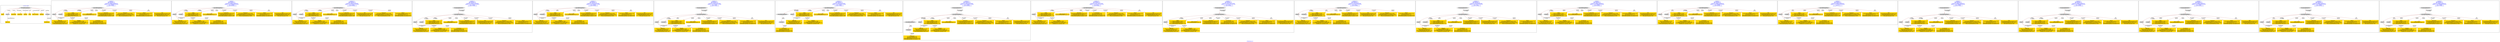 digraph n0 {
fontcolor="blue"
remincross="true"
label="s29-gilcrease.csv"
subgraph cluster_0 {
label="1-correct model"
n2[style="filled",color="white",fillcolor="lightgray",label="CulturalHeritageObject1"];
n3[shape="plaintext",style="filled",fillcolor="gold",label="Dated"];
n4[style="filled",color="white",fillcolor="lightgray",label="Person1"];
n5[shape="plaintext",style="filled",fillcolor="gold",label="Description"];
n6[shape="plaintext",style="filled",fillcolor="gold",label="Dimensions"];
n7[shape="plaintext",style="filled",fillcolor="gold",label="Medium"];
n8[shape="plaintext",style="filled",fillcolor="gold",label="Title"];
n9[shape="plaintext",style="filled",fillcolor="gold",label="Object Number"];
n10[shape="plaintext",style="filled",fillcolor="gold",label="ObjectID"];
n11[style="filled",color="white",fillcolor="lightgray",label="Concept1"];
n12[shape="plaintext",style="filled",fillcolor="gold",label="Alpha Sort"];
n13[shape="plaintext",style="filled",fillcolor="gold",label="Classification"];
}
subgraph cluster_1 {
label="candidate 0\nlink coherence:1.0\nnode coherence:1.0\nconfidence:0.46648271865364155\nmapping score:0.5999386839956583\ncost:10.99992\n-precision:0.73-recall:0.73"
n15[style="filled",color="white",fillcolor="lightgray",label="CulturalHeritageObject1"];
n16[style="filled",color="white",fillcolor="lightgray",label="Person1"];
n17[style="filled",color="white",fillcolor="lightgray",label="Concept1"];
n18[shape="plaintext",style="filled",fillcolor="gold",label="Alpha Sort\n[Person,nameOfThePerson,0.501]\n[Document,classLink,0.231]\n[CulturalHeritageObject,description,0.15]\n[CulturalHeritageObject,title,0.118]"];
n19[shape="plaintext",style="filled",fillcolor="gold",label="Dated\n[Person,dateOfBirth,0.344]\n[CulturalHeritageObject,created,0.312]\n[Person,dateOfDeath,0.24]\n[CulturalHeritageObject,description,0.104]"];
n20[shape="plaintext",style="filled",fillcolor="gold",label="Object Number\n[CulturalHeritageObject,extent,1.0]"];
n21[shape="plaintext",style="filled",fillcolor="gold",label="Classification\n[Concept,prefLabel,0.395]\n[Document,classLink,0.24]\n[CulturalHeritageObject,provenance,0.187]\n[CulturalHeritageObject,description,0.178]"];
n22[shape="plaintext",style="filled",fillcolor="gold",label="Description\n[CulturalHeritageObject,description,0.507]\n[CulturalHeritageObject,title,0.17]\n[CulturalHeritageObject,provenance,0.169]\n[CulturalHeritageObject,medium,0.154]"];
n23[shape="plaintext",style="filled",fillcolor="gold",label="ObjectID\n[Person,dateOfDeath,0.396]\n[CulturalHeritageObject,created,0.29]\n[CulturalHeritageObject,accessionNumber,0.175]\n[WebResource,classLink,0.139]"];
n24[shape="plaintext",style="filled",fillcolor="gold",label="Dimensions\n[CulturalHeritageObject,extent,0.829]\n[CulturalHeritageObject,provenance,0.101]\n[CulturalHeritageObject,accessionNumber,0.037]\n[Person,nameOfThePerson,0.034]"];
n25[shape="plaintext",style="filled",fillcolor="gold",label="Medium\n[CulturalHeritageObject,medium,0.755]\n[Concept,prefLabel,0.117]\n[CulturalHeritageObject,provenance,0.071]\n[CulturalHeritageObject,description,0.057]"];
n26[shape="plaintext",style="filled",fillcolor="gold",label="Title\n[CulturalHeritageObject,description,0.456]\n[CulturalHeritageObject,title,0.232]\n[CulturalHeritageObject,provenance,0.178]\n[Document,classLink,0.134]"];
}
subgraph cluster_2 {
label="candidate 1\nlink coherence:1.0\nnode coherence:1.0\nconfidence:0.46648271865364155\nmapping score:0.5999386839956583\ncost:10.99993\n-precision:0.64-recall:0.64"
n28[style="filled",color="white",fillcolor="lightgray",label="CulturalHeritageObject1"];
n29[style="filled",color="white",fillcolor="lightgray",label="Person1"];
n30[style="filled",color="white",fillcolor="lightgray",label="Concept1"];
n31[shape="plaintext",style="filled",fillcolor="gold",label="Alpha Sort\n[Person,nameOfThePerson,0.501]\n[Document,classLink,0.231]\n[CulturalHeritageObject,description,0.15]\n[CulturalHeritageObject,title,0.118]"];
n32[shape="plaintext",style="filled",fillcolor="gold",label="Dated\n[Person,dateOfBirth,0.344]\n[CulturalHeritageObject,created,0.312]\n[Person,dateOfDeath,0.24]\n[CulturalHeritageObject,description,0.104]"];
n33[shape="plaintext",style="filled",fillcolor="gold",label="Object Number\n[CulturalHeritageObject,extent,1.0]"];
n34[shape="plaintext",style="filled",fillcolor="gold",label="Classification\n[Concept,prefLabel,0.395]\n[Document,classLink,0.24]\n[CulturalHeritageObject,provenance,0.187]\n[CulturalHeritageObject,description,0.178]"];
n35[shape="plaintext",style="filled",fillcolor="gold",label="Description\n[CulturalHeritageObject,description,0.507]\n[CulturalHeritageObject,title,0.17]\n[CulturalHeritageObject,provenance,0.169]\n[CulturalHeritageObject,medium,0.154]"];
n36[shape="plaintext",style="filled",fillcolor="gold",label="ObjectID\n[Person,dateOfDeath,0.396]\n[CulturalHeritageObject,created,0.29]\n[CulturalHeritageObject,accessionNumber,0.175]\n[WebResource,classLink,0.139]"];
n37[shape="plaintext",style="filled",fillcolor="gold",label="Dimensions\n[CulturalHeritageObject,extent,0.829]\n[CulturalHeritageObject,provenance,0.101]\n[CulturalHeritageObject,accessionNumber,0.037]\n[Person,nameOfThePerson,0.034]"];
n38[shape="plaintext",style="filled",fillcolor="gold",label="Medium\n[CulturalHeritageObject,medium,0.755]\n[Concept,prefLabel,0.117]\n[CulturalHeritageObject,provenance,0.071]\n[CulturalHeritageObject,description,0.057]"];
n39[shape="plaintext",style="filled",fillcolor="gold",label="Title\n[CulturalHeritageObject,description,0.456]\n[CulturalHeritageObject,title,0.232]\n[CulturalHeritageObject,provenance,0.178]\n[Document,classLink,0.134]"];
}
subgraph cluster_3 {
label="candidate 10\nlink coherence:1.0\nnode coherence:1.0\nconfidence:0.4604422528456409\nmapping score:0.5979251953929914\ncost:10.99993\n-precision:0.55-recall:0.55"
n41[style="filled",color="white",fillcolor="lightgray",label="CulturalHeritageObject1"];
n42[style="filled",color="white",fillcolor="lightgray",label="Person1"];
n43[style="filled",color="white",fillcolor="lightgray",label="Concept1"];
n44[shape="plaintext",style="filled",fillcolor="gold",label="Alpha Sort\n[Person,nameOfThePerson,0.501]\n[Document,classLink,0.231]\n[CulturalHeritageObject,description,0.15]\n[CulturalHeritageObject,title,0.118]"];
n45[shape="plaintext",style="filled",fillcolor="gold",label="Dated\n[Person,dateOfBirth,0.344]\n[CulturalHeritageObject,created,0.312]\n[Person,dateOfDeath,0.24]\n[CulturalHeritageObject,description,0.104]"];
n46[shape="plaintext",style="filled",fillcolor="gold",label="Object Number\n[CulturalHeritageObject,extent,1.0]"];
n47[shape="plaintext",style="filled",fillcolor="gold",label="Classification\n[Concept,prefLabel,0.395]\n[Document,classLink,0.24]\n[CulturalHeritageObject,provenance,0.187]\n[CulturalHeritageObject,description,0.178]"];
n48[shape="plaintext",style="filled",fillcolor="gold",label="Description\n[CulturalHeritageObject,description,0.507]\n[CulturalHeritageObject,title,0.17]\n[CulturalHeritageObject,provenance,0.169]\n[CulturalHeritageObject,medium,0.154]"];
n49[shape="plaintext",style="filled",fillcolor="gold",label="ObjectID\n[Person,dateOfDeath,0.396]\n[CulturalHeritageObject,created,0.29]\n[CulturalHeritageObject,accessionNumber,0.175]\n[WebResource,classLink,0.139]"];
n50[shape="plaintext",style="filled",fillcolor="gold",label="Title\n[CulturalHeritageObject,description,0.456]\n[CulturalHeritageObject,title,0.232]\n[CulturalHeritageObject,provenance,0.178]\n[Document,classLink,0.134]"];
n51[shape="plaintext",style="filled",fillcolor="gold",label="Dimensions\n[CulturalHeritageObject,extent,0.829]\n[CulturalHeritageObject,provenance,0.101]\n[CulturalHeritageObject,accessionNumber,0.037]\n[Person,nameOfThePerson,0.034]"];
n52[shape="plaintext",style="filled",fillcolor="gold",label="Medium\n[CulturalHeritageObject,medium,0.755]\n[Concept,prefLabel,0.117]\n[CulturalHeritageObject,provenance,0.071]\n[CulturalHeritageObject,description,0.057]"];
}
subgraph cluster_4 {
label="candidate 11\nlink coherence:1.0\nnode coherence:1.0\nconfidence:0.4604422528456409\nmapping score:0.5979251953929914\ncost:11.99989\n-precision:0.5-recall:0.55"
n54[style="filled",color="white",fillcolor="lightgray",label="CulturalHeritageObject1"];
n55[style="filled",color="white",fillcolor="lightgray",label="Person1"];
n56[style="filled",color="white",fillcolor="lightgray",label="Concept1"];
n57[style="filled",color="white",fillcolor="lightgray",label="EuropeanaAggregation1"];
n58[shape="plaintext",style="filled",fillcolor="gold",label="Alpha Sort\n[Person,nameOfThePerson,0.501]\n[Document,classLink,0.231]\n[CulturalHeritageObject,description,0.15]\n[CulturalHeritageObject,title,0.118]"];
n59[shape="plaintext",style="filled",fillcolor="gold",label="Dated\n[Person,dateOfBirth,0.344]\n[CulturalHeritageObject,created,0.312]\n[Person,dateOfDeath,0.24]\n[CulturalHeritageObject,description,0.104]"];
n60[shape="plaintext",style="filled",fillcolor="gold",label="Object Number\n[CulturalHeritageObject,extent,1.0]"];
n61[shape="plaintext",style="filled",fillcolor="gold",label="Classification\n[Concept,prefLabel,0.395]\n[Document,classLink,0.24]\n[CulturalHeritageObject,provenance,0.187]\n[CulturalHeritageObject,description,0.178]"];
n62[shape="plaintext",style="filled",fillcolor="gold",label="Description\n[CulturalHeritageObject,description,0.507]\n[CulturalHeritageObject,title,0.17]\n[CulturalHeritageObject,provenance,0.169]\n[CulturalHeritageObject,medium,0.154]"];
n63[shape="plaintext",style="filled",fillcolor="gold",label="ObjectID\n[Person,dateOfDeath,0.396]\n[CulturalHeritageObject,created,0.29]\n[CulturalHeritageObject,accessionNumber,0.175]\n[WebResource,classLink,0.139]"];
n64[shape="plaintext",style="filled",fillcolor="gold",label="Title\n[CulturalHeritageObject,description,0.456]\n[CulturalHeritageObject,title,0.232]\n[CulturalHeritageObject,provenance,0.178]\n[Document,classLink,0.134]"];
n65[shape="plaintext",style="filled",fillcolor="gold",label="Dimensions\n[CulturalHeritageObject,extent,0.829]\n[CulturalHeritageObject,provenance,0.101]\n[CulturalHeritageObject,accessionNumber,0.037]\n[Person,nameOfThePerson,0.034]"];
n66[shape="plaintext",style="filled",fillcolor="gold",label="Medium\n[CulturalHeritageObject,medium,0.755]\n[Concept,prefLabel,0.117]\n[CulturalHeritageObject,provenance,0.071]\n[CulturalHeritageObject,description,0.057]"];
}
subgraph cluster_5 {
label="candidate 12\nlink coherence:1.0\nnode coherence:1.0\nconfidence:0.4492344238750905\nmapping score:0.594189252402808\ncost:10.99994\n-precision:0.55-recall:0.55"
n68[style="filled",color="white",fillcolor="lightgray",label="CulturalHeritageObject1"];
n69[style="filled",color="white",fillcolor="lightgray",label="Person1"];
n70[style="filled",color="white",fillcolor="lightgray",label="Document1"];
n71[shape="plaintext",style="filled",fillcolor="gold",label="Alpha Sort\n[Person,nameOfThePerson,0.501]\n[Document,classLink,0.231]\n[CulturalHeritageObject,description,0.15]\n[CulturalHeritageObject,title,0.118]"];
n72[shape="plaintext",style="filled",fillcolor="gold",label="Dated\n[Person,dateOfBirth,0.344]\n[CulturalHeritageObject,created,0.312]\n[Person,dateOfDeath,0.24]\n[CulturalHeritageObject,description,0.104]"];
n73[shape="plaintext",style="filled",fillcolor="gold",label="Object Number\n[CulturalHeritageObject,extent,1.0]"];
n74[shape="plaintext",style="filled",fillcolor="gold",label="Classification\n[Concept,prefLabel,0.395]\n[Document,classLink,0.24]\n[CulturalHeritageObject,provenance,0.187]\n[CulturalHeritageObject,description,0.178]"];
n75[shape="plaintext",style="filled",fillcolor="gold",label="Description\n[CulturalHeritageObject,description,0.507]\n[CulturalHeritageObject,title,0.17]\n[CulturalHeritageObject,provenance,0.169]\n[CulturalHeritageObject,medium,0.154]"];
n76[shape="plaintext",style="filled",fillcolor="gold",label="ObjectID\n[Person,dateOfDeath,0.396]\n[CulturalHeritageObject,created,0.29]\n[CulturalHeritageObject,accessionNumber,0.175]\n[WebResource,classLink,0.139]"];
n77[shape="plaintext",style="filled",fillcolor="gold",label="Dimensions\n[CulturalHeritageObject,extent,0.829]\n[CulturalHeritageObject,provenance,0.101]\n[CulturalHeritageObject,accessionNumber,0.037]\n[Person,nameOfThePerson,0.034]"];
n78[shape="plaintext",style="filled",fillcolor="gold",label="Medium\n[CulturalHeritageObject,medium,0.755]\n[Concept,prefLabel,0.117]\n[CulturalHeritageObject,provenance,0.071]\n[CulturalHeritageObject,description,0.057]"];
n79[shape="plaintext",style="filled",fillcolor="gold",label="Title\n[CulturalHeritageObject,description,0.456]\n[CulturalHeritageObject,title,0.232]\n[CulturalHeritageObject,provenance,0.178]\n[Document,classLink,0.134]"];
}
subgraph cluster_6 {
label="candidate 13\nlink coherence:1.0\nnode coherence:1.0\nconfidence:0.4492344238750905\nmapping score:0.594189252402808\ncost:11.9999\n-precision:0.5-recall:0.55"
n81[style="filled",color="white",fillcolor="lightgray",label="CulturalHeritageObject1"];
n82[style="filled",color="white",fillcolor="lightgray",label="Person1"];
n83[style="filled",color="white",fillcolor="lightgray",label="Document1"];
n84[style="filled",color="white",fillcolor="lightgray",label="EuropeanaAggregation1"];
n85[shape="plaintext",style="filled",fillcolor="gold",label="Alpha Sort\n[Person,nameOfThePerson,0.501]\n[Document,classLink,0.231]\n[CulturalHeritageObject,description,0.15]\n[CulturalHeritageObject,title,0.118]"];
n86[shape="plaintext",style="filled",fillcolor="gold",label="Dated\n[Person,dateOfBirth,0.344]\n[CulturalHeritageObject,created,0.312]\n[Person,dateOfDeath,0.24]\n[CulturalHeritageObject,description,0.104]"];
n87[shape="plaintext",style="filled",fillcolor="gold",label="Object Number\n[CulturalHeritageObject,extent,1.0]"];
n88[shape="plaintext",style="filled",fillcolor="gold",label="Classification\n[Concept,prefLabel,0.395]\n[Document,classLink,0.24]\n[CulturalHeritageObject,provenance,0.187]\n[CulturalHeritageObject,description,0.178]"];
n89[shape="plaintext",style="filled",fillcolor="gold",label="Description\n[CulturalHeritageObject,description,0.507]\n[CulturalHeritageObject,title,0.17]\n[CulturalHeritageObject,provenance,0.169]\n[CulturalHeritageObject,medium,0.154]"];
n90[shape="plaintext",style="filled",fillcolor="gold",label="ObjectID\n[Person,dateOfDeath,0.396]\n[CulturalHeritageObject,created,0.29]\n[CulturalHeritageObject,accessionNumber,0.175]\n[WebResource,classLink,0.139]"];
n91[shape="plaintext",style="filled",fillcolor="gold",label="Dimensions\n[CulturalHeritageObject,extent,0.829]\n[CulturalHeritageObject,provenance,0.101]\n[CulturalHeritageObject,accessionNumber,0.037]\n[Person,nameOfThePerson,0.034]"];
n92[shape="plaintext",style="filled",fillcolor="gold",label="Medium\n[CulturalHeritageObject,medium,0.755]\n[Concept,prefLabel,0.117]\n[CulturalHeritageObject,provenance,0.071]\n[CulturalHeritageObject,description,0.057]"];
n93[shape="plaintext",style="filled",fillcolor="gold",label="Title\n[CulturalHeritageObject,description,0.456]\n[CulturalHeritageObject,title,0.232]\n[CulturalHeritageObject,provenance,0.178]\n[Document,classLink,0.134]"];
}
subgraph cluster_7 {
label="candidate 14\nlink coherence:1.0\nnode coherence:1.0\nconfidence:0.4492344238750905\nmapping score:0.594189252402808\ncost:11.99993\n-precision:0.5-recall:0.55"
n95[style="filled",color="white",fillcolor="lightgray",label="CulturalHeritageObject1"];
n96[style="filled",color="white",fillcolor="lightgray",label="CulturalHeritageObject2"];
n97[style="filled",color="white",fillcolor="lightgray",label="Person1"];
n98[style="filled",color="white",fillcolor="lightgray",label="Document2"];
n99[shape="plaintext",style="filled",fillcolor="gold",label="Alpha Sort\n[Person,nameOfThePerson,0.501]\n[Document,classLink,0.231]\n[CulturalHeritageObject,description,0.15]\n[CulturalHeritageObject,title,0.118]"];
n100[shape="plaintext",style="filled",fillcolor="gold",label="Classification\n[Concept,prefLabel,0.395]\n[Document,classLink,0.24]\n[CulturalHeritageObject,provenance,0.187]\n[CulturalHeritageObject,description,0.178]"];
n101[shape="plaintext",style="filled",fillcolor="gold",label="Dated\n[Person,dateOfBirth,0.344]\n[CulturalHeritageObject,created,0.312]\n[Person,dateOfDeath,0.24]\n[CulturalHeritageObject,description,0.104]"];
n102[shape="plaintext",style="filled",fillcolor="gold",label="Object Number\n[CulturalHeritageObject,extent,1.0]"];
n103[shape="plaintext",style="filled",fillcolor="gold",label="Description\n[CulturalHeritageObject,description,0.507]\n[CulturalHeritageObject,title,0.17]\n[CulturalHeritageObject,provenance,0.169]\n[CulturalHeritageObject,medium,0.154]"];
n104[shape="plaintext",style="filled",fillcolor="gold",label="ObjectID\n[Person,dateOfDeath,0.396]\n[CulturalHeritageObject,created,0.29]\n[CulturalHeritageObject,accessionNumber,0.175]\n[WebResource,classLink,0.139]"];
n105[shape="plaintext",style="filled",fillcolor="gold",label="Dimensions\n[CulturalHeritageObject,extent,0.829]\n[CulturalHeritageObject,provenance,0.101]\n[CulturalHeritageObject,accessionNumber,0.037]\n[Person,nameOfThePerson,0.034]"];
n106[shape="plaintext",style="filled",fillcolor="gold",label="Medium\n[CulturalHeritageObject,medium,0.755]\n[Concept,prefLabel,0.117]\n[CulturalHeritageObject,provenance,0.071]\n[CulturalHeritageObject,description,0.057]"];
n107[shape="plaintext",style="filled",fillcolor="gold",label="Title\n[CulturalHeritageObject,description,0.456]\n[CulturalHeritageObject,title,0.232]\n[CulturalHeritageObject,provenance,0.178]\n[Document,classLink,0.134]"];
}
subgraph cluster_8 {
label="candidate 15\nlink coherence:1.0\nnode coherence:1.0\nconfidence:0.4492344238750905\nmapping score:0.594189252402808\ncost:12.99989\n-precision:0.46-recall:0.55"
n109[style="filled",color="white",fillcolor="lightgray",label="CulturalHeritageObject1"];
n110[style="filled",color="white",fillcolor="lightgray",label="CulturalHeritageObject2"];
n111[style="filled",color="white",fillcolor="lightgray",label="Person1"];
n112[style="filled",color="white",fillcolor="lightgray",label="Document2"];
n113[style="filled",color="white",fillcolor="lightgray",label="EuropeanaAggregation1"];
n114[shape="plaintext",style="filled",fillcolor="gold",label="Alpha Sort\n[Person,nameOfThePerson,0.501]\n[Document,classLink,0.231]\n[CulturalHeritageObject,description,0.15]\n[CulturalHeritageObject,title,0.118]"];
n115[shape="plaintext",style="filled",fillcolor="gold",label="Classification\n[Concept,prefLabel,0.395]\n[Document,classLink,0.24]\n[CulturalHeritageObject,provenance,0.187]\n[CulturalHeritageObject,description,0.178]"];
n116[shape="plaintext",style="filled",fillcolor="gold",label="Dated\n[Person,dateOfBirth,0.344]\n[CulturalHeritageObject,created,0.312]\n[Person,dateOfDeath,0.24]\n[CulturalHeritageObject,description,0.104]"];
n117[shape="plaintext",style="filled",fillcolor="gold",label="Object Number\n[CulturalHeritageObject,extent,1.0]"];
n118[shape="plaintext",style="filled",fillcolor="gold",label="Description\n[CulturalHeritageObject,description,0.507]\n[CulturalHeritageObject,title,0.17]\n[CulturalHeritageObject,provenance,0.169]\n[CulturalHeritageObject,medium,0.154]"];
n119[shape="plaintext",style="filled",fillcolor="gold",label="ObjectID\n[Person,dateOfDeath,0.396]\n[CulturalHeritageObject,created,0.29]\n[CulturalHeritageObject,accessionNumber,0.175]\n[WebResource,classLink,0.139]"];
n120[shape="plaintext",style="filled",fillcolor="gold",label="Dimensions\n[CulturalHeritageObject,extent,0.829]\n[CulturalHeritageObject,provenance,0.101]\n[CulturalHeritageObject,accessionNumber,0.037]\n[Person,nameOfThePerson,0.034]"];
n121[shape="plaintext",style="filled",fillcolor="gold",label="Medium\n[CulturalHeritageObject,medium,0.755]\n[Concept,prefLabel,0.117]\n[CulturalHeritageObject,provenance,0.071]\n[CulturalHeritageObject,description,0.057]"];
n122[shape="plaintext",style="filled",fillcolor="gold",label="Title\n[CulturalHeritageObject,description,0.456]\n[CulturalHeritageObject,title,0.232]\n[CulturalHeritageObject,provenance,0.178]\n[Document,classLink,0.134]"];
}
subgraph cluster_9 {
label="candidate 16\nlink coherence:1.0\nnode coherence:1.0\nconfidence:0.44341279813129036\nmapping score:0.6107672290067264\ncost:9.99994\n-precision:0.6-recall:0.55"
n124[style="filled",color="white",fillcolor="lightgray",label="CulturalHeritageObject1"];
n125[style="filled",color="white",fillcolor="lightgray",label="Person1"];
n126[shape="plaintext",style="filled",fillcolor="gold",label="Alpha Sort\n[Person,nameOfThePerson,0.501]\n[Document,classLink,0.231]\n[CulturalHeritageObject,description,0.15]\n[CulturalHeritageObject,title,0.118]"];
n127[shape="plaintext",style="filled",fillcolor="gold",label="Dated\n[Person,dateOfBirth,0.344]\n[CulturalHeritageObject,created,0.312]\n[Person,dateOfDeath,0.24]\n[CulturalHeritageObject,description,0.104]"];
n128[shape="plaintext",style="filled",fillcolor="gold",label="Object Number\n[CulturalHeritageObject,extent,1.0]"];
n129[shape="plaintext",style="filled",fillcolor="gold",label="Description\n[CulturalHeritageObject,description,0.507]\n[CulturalHeritageObject,title,0.17]\n[CulturalHeritageObject,provenance,0.169]\n[CulturalHeritageObject,medium,0.154]"];
n130[shape="plaintext",style="filled",fillcolor="gold",label="ObjectID\n[Person,dateOfDeath,0.396]\n[CulturalHeritageObject,created,0.29]\n[CulturalHeritageObject,accessionNumber,0.175]\n[WebResource,classLink,0.139]"];
n131[shape="plaintext",style="filled",fillcolor="gold",label="Classification\n[Concept,prefLabel,0.395]\n[Document,classLink,0.24]\n[CulturalHeritageObject,provenance,0.187]\n[CulturalHeritageObject,description,0.178]"];
n132[shape="plaintext",style="filled",fillcolor="gold",label="Dimensions\n[CulturalHeritageObject,extent,0.829]\n[CulturalHeritageObject,provenance,0.101]\n[CulturalHeritageObject,accessionNumber,0.037]\n[Person,nameOfThePerson,0.034]"];
n133[shape="plaintext",style="filled",fillcolor="gold",label="Medium\n[CulturalHeritageObject,medium,0.755]\n[Concept,prefLabel,0.117]\n[CulturalHeritageObject,provenance,0.071]\n[CulturalHeritageObject,description,0.057]"];
n134[shape="plaintext",style="filled",fillcolor="gold",label="Title\n[CulturalHeritageObject,description,0.456]\n[CulturalHeritageObject,title,0.232]\n[CulturalHeritageObject,provenance,0.178]\n[Document,classLink,0.134]"];
}
subgraph cluster_10 {
label="candidate 17\nlink coherence:1.0\nnode coherence:1.0\nconfidence:0.44341279813129036\nmapping score:0.6107672290067264\ncost:10.9999\n-precision:0.55-recall:0.55"
n136[style="filled",color="white",fillcolor="lightgray",label="CulturalHeritageObject1"];
n137[style="filled",color="white",fillcolor="lightgray",label="Person1"];
n138[style="filled",color="white",fillcolor="lightgray",label="EuropeanaAggregation1"];
n139[shape="plaintext",style="filled",fillcolor="gold",label="Alpha Sort\n[Person,nameOfThePerson,0.501]\n[Document,classLink,0.231]\n[CulturalHeritageObject,description,0.15]\n[CulturalHeritageObject,title,0.118]"];
n140[shape="plaintext",style="filled",fillcolor="gold",label="Dated\n[Person,dateOfBirth,0.344]\n[CulturalHeritageObject,created,0.312]\n[Person,dateOfDeath,0.24]\n[CulturalHeritageObject,description,0.104]"];
n141[shape="plaintext",style="filled",fillcolor="gold",label="Object Number\n[CulturalHeritageObject,extent,1.0]"];
n142[shape="plaintext",style="filled",fillcolor="gold",label="Description\n[CulturalHeritageObject,description,0.507]\n[CulturalHeritageObject,title,0.17]\n[CulturalHeritageObject,provenance,0.169]\n[CulturalHeritageObject,medium,0.154]"];
n143[shape="plaintext",style="filled",fillcolor="gold",label="ObjectID\n[Person,dateOfDeath,0.396]\n[CulturalHeritageObject,created,0.29]\n[CulturalHeritageObject,accessionNumber,0.175]\n[WebResource,classLink,0.139]"];
n144[shape="plaintext",style="filled",fillcolor="gold",label="Classification\n[Concept,prefLabel,0.395]\n[Document,classLink,0.24]\n[CulturalHeritageObject,provenance,0.187]\n[CulturalHeritageObject,description,0.178]"];
n145[shape="plaintext",style="filled",fillcolor="gold",label="Dimensions\n[CulturalHeritageObject,extent,0.829]\n[CulturalHeritageObject,provenance,0.101]\n[CulturalHeritageObject,accessionNumber,0.037]\n[Person,nameOfThePerson,0.034]"];
n146[shape="plaintext",style="filled",fillcolor="gold",label="Medium\n[CulturalHeritageObject,medium,0.755]\n[Concept,prefLabel,0.117]\n[CulturalHeritageObject,provenance,0.071]\n[CulturalHeritageObject,description,0.057]"];
n147[shape="plaintext",style="filled",fillcolor="gold",label="Title\n[CulturalHeritageObject,description,0.456]\n[CulturalHeritageObject,title,0.232]\n[CulturalHeritageObject,provenance,0.178]\n[Document,classLink,0.134]"];
}
subgraph cluster_11 {
label="candidate 18\nlink coherence:1.0\nnode coherence:1.0\nconfidence:0.4431939580670899\nmapping score:0.592175763800141\ncost:10.99994\n-precision:0.45-recall:0.45"
n149[style="filled",color="white",fillcolor="lightgray",label="CulturalHeritageObject1"];
n150[style="filled",color="white",fillcolor="lightgray",label="Person1"];
n151[style="filled",color="white",fillcolor="lightgray",label="Document1"];
n152[shape="plaintext",style="filled",fillcolor="gold",label="Alpha Sort\n[Person,nameOfThePerson,0.501]\n[Document,classLink,0.231]\n[CulturalHeritageObject,description,0.15]\n[CulturalHeritageObject,title,0.118]"];
n153[shape="plaintext",style="filled",fillcolor="gold",label="Dated\n[Person,dateOfBirth,0.344]\n[CulturalHeritageObject,created,0.312]\n[Person,dateOfDeath,0.24]\n[CulturalHeritageObject,description,0.104]"];
n154[shape="plaintext",style="filled",fillcolor="gold",label="Object Number\n[CulturalHeritageObject,extent,1.0]"];
n155[shape="plaintext",style="filled",fillcolor="gold",label="Classification\n[Concept,prefLabel,0.395]\n[Document,classLink,0.24]\n[CulturalHeritageObject,provenance,0.187]\n[CulturalHeritageObject,description,0.178]"];
n156[shape="plaintext",style="filled",fillcolor="gold",label="Description\n[CulturalHeritageObject,description,0.507]\n[CulturalHeritageObject,title,0.17]\n[CulturalHeritageObject,provenance,0.169]\n[CulturalHeritageObject,medium,0.154]"];
n157[shape="plaintext",style="filled",fillcolor="gold",label="ObjectID\n[Person,dateOfDeath,0.396]\n[CulturalHeritageObject,created,0.29]\n[CulturalHeritageObject,accessionNumber,0.175]\n[WebResource,classLink,0.139]"];
n158[shape="plaintext",style="filled",fillcolor="gold",label="Title\n[CulturalHeritageObject,description,0.456]\n[CulturalHeritageObject,title,0.232]\n[CulturalHeritageObject,provenance,0.178]\n[Document,classLink,0.134]"];
n159[shape="plaintext",style="filled",fillcolor="gold",label="Dimensions\n[CulturalHeritageObject,extent,0.829]\n[CulturalHeritageObject,provenance,0.101]\n[CulturalHeritageObject,accessionNumber,0.037]\n[Person,nameOfThePerson,0.034]"];
n160[shape="plaintext",style="filled",fillcolor="gold",label="Medium\n[CulturalHeritageObject,medium,0.755]\n[Concept,prefLabel,0.117]\n[CulturalHeritageObject,provenance,0.071]\n[CulturalHeritageObject,description,0.057]"];
}
subgraph cluster_12 {
label="candidate 19\nlink coherence:1.0\nnode coherence:1.0\nconfidence:0.4431939580670899\nmapping score:0.592175763800141\ncost:11.9999\n-precision:0.42-recall:0.45"
n162[style="filled",color="white",fillcolor="lightgray",label="CulturalHeritageObject1"];
n163[style="filled",color="white",fillcolor="lightgray",label="Person1"];
n164[style="filled",color="white",fillcolor="lightgray",label="Document1"];
n165[style="filled",color="white",fillcolor="lightgray",label="EuropeanaAggregation1"];
n166[shape="plaintext",style="filled",fillcolor="gold",label="Alpha Sort\n[Person,nameOfThePerson,0.501]\n[Document,classLink,0.231]\n[CulturalHeritageObject,description,0.15]\n[CulturalHeritageObject,title,0.118]"];
n167[shape="plaintext",style="filled",fillcolor="gold",label="Dated\n[Person,dateOfBirth,0.344]\n[CulturalHeritageObject,created,0.312]\n[Person,dateOfDeath,0.24]\n[CulturalHeritageObject,description,0.104]"];
n168[shape="plaintext",style="filled",fillcolor="gold",label="Object Number\n[CulturalHeritageObject,extent,1.0]"];
n169[shape="plaintext",style="filled",fillcolor="gold",label="Classification\n[Concept,prefLabel,0.395]\n[Document,classLink,0.24]\n[CulturalHeritageObject,provenance,0.187]\n[CulturalHeritageObject,description,0.178]"];
n170[shape="plaintext",style="filled",fillcolor="gold",label="Description\n[CulturalHeritageObject,description,0.507]\n[CulturalHeritageObject,title,0.17]\n[CulturalHeritageObject,provenance,0.169]\n[CulturalHeritageObject,medium,0.154]"];
n171[shape="plaintext",style="filled",fillcolor="gold",label="ObjectID\n[Person,dateOfDeath,0.396]\n[CulturalHeritageObject,created,0.29]\n[CulturalHeritageObject,accessionNumber,0.175]\n[WebResource,classLink,0.139]"];
n172[shape="plaintext",style="filled",fillcolor="gold",label="Title\n[CulturalHeritageObject,description,0.456]\n[CulturalHeritageObject,title,0.232]\n[CulturalHeritageObject,provenance,0.178]\n[Document,classLink,0.134]"];
n173[shape="plaintext",style="filled",fillcolor="gold",label="Dimensions\n[CulturalHeritageObject,extent,0.829]\n[CulturalHeritageObject,provenance,0.101]\n[CulturalHeritageObject,accessionNumber,0.037]\n[Person,nameOfThePerson,0.034]"];
n174[shape="plaintext",style="filled",fillcolor="gold",label="Medium\n[CulturalHeritageObject,medium,0.755]\n[Concept,prefLabel,0.117]\n[CulturalHeritageObject,provenance,0.071]\n[CulturalHeritageObject,description,0.057]"];
}
subgraph cluster_13 {
label="candidate 2\nlink coherence:1.0\nnode coherence:1.0\nconfidence:0.46648271865364155\nmapping score:0.5999386839956583\ncost:10.99994\n-precision:0.64-recall:0.64"
n176[style="filled",color="white",fillcolor="lightgray",label="CulturalHeritageObject1"];
n177[style="filled",color="white",fillcolor="lightgray",label="Person1"];
n178[style="filled",color="white",fillcolor="lightgray",label="Concept2"];
n179[shape="plaintext",style="filled",fillcolor="gold",label="Alpha Sort\n[Person,nameOfThePerson,0.501]\n[Document,classLink,0.231]\n[CulturalHeritageObject,description,0.15]\n[CulturalHeritageObject,title,0.118]"];
n180[shape="plaintext",style="filled",fillcolor="gold",label="Dated\n[Person,dateOfBirth,0.344]\n[CulturalHeritageObject,created,0.312]\n[Person,dateOfDeath,0.24]\n[CulturalHeritageObject,description,0.104]"];
n181[shape="plaintext",style="filled",fillcolor="gold",label="Object Number\n[CulturalHeritageObject,extent,1.0]"];
n182[shape="plaintext",style="filled",fillcolor="gold",label="Description\n[CulturalHeritageObject,description,0.507]\n[CulturalHeritageObject,title,0.17]\n[CulturalHeritageObject,provenance,0.169]\n[CulturalHeritageObject,medium,0.154]"];
n183[shape="plaintext",style="filled",fillcolor="gold",label="ObjectID\n[Person,dateOfDeath,0.396]\n[CulturalHeritageObject,created,0.29]\n[CulturalHeritageObject,accessionNumber,0.175]\n[WebResource,classLink,0.139]"];
n184[shape="plaintext",style="filled",fillcolor="gold",label="Classification\n[Concept,prefLabel,0.395]\n[Document,classLink,0.24]\n[CulturalHeritageObject,provenance,0.187]\n[CulturalHeritageObject,description,0.178]"];
n185[shape="plaintext",style="filled",fillcolor="gold",label="Dimensions\n[CulturalHeritageObject,extent,0.829]\n[CulturalHeritageObject,provenance,0.101]\n[CulturalHeritageObject,accessionNumber,0.037]\n[Person,nameOfThePerson,0.034]"];
n186[shape="plaintext",style="filled",fillcolor="gold",label="Medium\n[CulturalHeritageObject,medium,0.755]\n[Concept,prefLabel,0.117]\n[CulturalHeritageObject,provenance,0.071]\n[CulturalHeritageObject,description,0.057]"];
n187[shape="plaintext",style="filled",fillcolor="gold",label="Title\n[CulturalHeritageObject,description,0.456]\n[CulturalHeritageObject,title,0.232]\n[CulturalHeritageObject,provenance,0.178]\n[Document,classLink,0.134]"];
}
subgraph cluster_14 {
label="candidate 3\nlink coherence:1.0\nnode coherence:1.0\nconfidence:0.46648271865364155\nmapping score:0.5999386839956583\ncost:10.99998\n-precision:0.64-recall:0.64"
n189[style="filled",color="white",fillcolor="lightgray",label="CulturalHeritageObject1"];
n190[style="filled",color="white",fillcolor="lightgray",label="Person2"];
n191[style="filled",color="white",fillcolor="lightgray",label="Concept1"];
n192[shape="plaintext",style="filled",fillcolor="gold",label="Alpha Sort\n[Person,nameOfThePerson,0.501]\n[Document,classLink,0.231]\n[CulturalHeritageObject,description,0.15]\n[CulturalHeritageObject,title,0.118]"];
n193[shape="plaintext",style="filled",fillcolor="gold",label="ObjectID\n[Person,dateOfDeath,0.396]\n[CulturalHeritageObject,created,0.29]\n[CulturalHeritageObject,accessionNumber,0.175]\n[WebResource,classLink,0.139]"];
n194[shape="plaintext",style="filled",fillcolor="gold",label="Dated\n[Person,dateOfBirth,0.344]\n[CulturalHeritageObject,created,0.312]\n[Person,dateOfDeath,0.24]\n[CulturalHeritageObject,description,0.104]"];
n195[shape="plaintext",style="filled",fillcolor="gold",label="Object Number\n[CulturalHeritageObject,extent,1.0]"];
n196[shape="plaintext",style="filled",fillcolor="gold",label="Classification\n[Concept,prefLabel,0.395]\n[Document,classLink,0.24]\n[CulturalHeritageObject,provenance,0.187]\n[CulturalHeritageObject,description,0.178]"];
n197[shape="plaintext",style="filled",fillcolor="gold",label="Description\n[CulturalHeritageObject,description,0.507]\n[CulturalHeritageObject,title,0.17]\n[CulturalHeritageObject,provenance,0.169]\n[CulturalHeritageObject,medium,0.154]"];
n198[shape="plaintext",style="filled",fillcolor="gold",label="Dimensions\n[CulturalHeritageObject,extent,0.829]\n[CulturalHeritageObject,provenance,0.101]\n[CulturalHeritageObject,accessionNumber,0.037]\n[Person,nameOfThePerson,0.034]"];
n199[shape="plaintext",style="filled",fillcolor="gold",label="Medium\n[CulturalHeritageObject,medium,0.755]\n[Concept,prefLabel,0.117]\n[CulturalHeritageObject,provenance,0.071]\n[CulturalHeritageObject,description,0.057]"];
n200[shape="plaintext",style="filled",fillcolor="gold",label="Title\n[CulturalHeritageObject,description,0.456]\n[CulturalHeritageObject,title,0.232]\n[CulturalHeritageObject,provenance,0.178]\n[Document,classLink,0.134]"];
}
subgraph cluster_15 {
label="candidate 4\nlink coherence:1.0\nnode coherence:1.0\nconfidence:0.46648271865364155\nmapping score:0.5999386839956583\ncost:11.0\n-precision:0.55-recall:0.55"
n202[style="filled",color="white",fillcolor="lightgray",label="CulturalHeritageObject1"];
n203[style="filled",color="white",fillcolor="lightgray",label="Person2"];
n204[style="filled",color="white",fillcolor="lightgray",label="Concept2"];
n205[shape="plaintext",style="filled",fillcolor="gold",label="Alpha Sort\n[Person,nameOfThePerson,0.501]\n[Document,classLink,0.231]\n[CulturalHeritageObject,description,0.15]\n[CulturalHeritageObject,title,0.118]"];
n206[shape="plaintext",style="filled",fillcolor="gold",label="ObjectID\n[Person,dateOfDeath,0.396]\n[CulturalHeritageObject,created,0.29]\n[CulturalHeritageObject,accessionNumber,0.175]\n[WebResource,classLink,0.139]"];
n207[shape="plaintext",style="filled",fillcolor="gold",label="Dated\n[Person,dateOfBirth,0.344]\n[CulturalHeritageObject,created,0.312]\n[Person,dateOfDeath,0.24]\n[CulturalHeritageObject,description,0.104]"];
n208[shape="plaintext",style="filled",fillcolor="gold",label="Object Number\n[CulturalHeritageObject,extent,1.0]"];
n209[shape="plaintext",style="filled",fillcolor="gold",label="Description\n[CulturalHeritageObject,description,0.507]\n[CulturalHeritageObject,title,0.17]\n[CulturalHeritageObject,provenance,0.169]\n[CulturalHeritageObject,medium,0.154]"];
n210[shape="plaintext",style="filled",fillcolor="gold",label="Classification\n[Concept,prefLabel,0.395]\n[Document,classLink,0.24]\n[CulturalHeritageObject,provenance,0.187]\n[CulturalHeritageObject,description,0.178]"];
n211[shape="plaintext",style="filled",fillcolor="gold",label="Dimensions\n[CulturalHeritageObject,extent,0.829]\n[CulturalHeritageObject,provenance,0.101]\n[CulturalHeritageObject,accessionNumber,0.037]\n[Person,nameOfThePerson,0.034]"];
n212[shape="plaintext",style="filled",fillcolor="gold",label="Medium\n[CulturalHeritageObject,medium,0.755]\n[Concept,prefLabel,0.117]\n[CulturalHeritageObject,provenance,0.071]\n[CulturalHeritageObject,description,0.057]"];
n213[shape="plaintext",style="filled",fillcolor="gold",label="Title\n[CulturalHeritageObject,description,0.456]\n[CulturalHeritageObject,title,0.232]\n[CulturalHeritageObject,provenance,0.178]\n[Document,classLink,0.134]"];
}
subgraph cluster_16 {
label="candidate 5\nlink coherence:1.0\nnode coherence:1.0\nconfidence:0.46648271865364155\nmapping score:0.5999386839956583\ncost:11.99988\n-precision:0.67-recall:0.73"
n215[style="filled",color="white",fillcolor="lightgray",label="CulturalHeritageObject1"];
n216[style="filled",color="white",fillcolor="lightgray",label="Person1"];
n217[style="filled",color="white",fillcolor="lightgray",label="Concept1"];
n218[style="filled",color="white",fillcolor="lightgray",label="EuropeanaAggregation1"];
n219[shape="plaintext",style="filled",fillcolor="gold",label="Alpha Sort\n[Person,nameOfThePerson,0.501]\n[Document,classLink,0.231]\n[CulturalHeritageObject,description,0.15]\n[CulturalHeritageObject,title,0.118]"];
n220[shape="plaintext",style="filled",fillcolor="gold",label="Dated\n[Person,dateOfBirth,0.344]\n[CulturalHeritageObject,created,0.312]\n[Person,dateOfDeath,0.24]\n[CulturalHeritageObject,description,0.104]"];
n221[shape="plaintext",style="filled",fillcolor="gold",label="Object Number\n[CulturalHeritageObject,extent,1.0]"];
n222[shape="plaintext",style="filled",fillcolor="gold",label="Classification\n[Concept,prefLabel,0.395]\n[Document,classLink,0.24]\n[CulturalHeritageObject,provenance,0.187]\n[CulturalHeritageObject,description,0.178]"];
n223[shape="plaintext",style="filled",fillcolor="gold",label="Description\n[CulturalHeritageObject,description,0.507]\n[CulturalHeritageObject,title,0.17]\n[CulturalHeritageObject,provenance,0.169]\n[CulturalHeritageObject,medium,0.154]"];
n224[shape="plaintext",style="filled",fillcolor="gold",label="ObjectID\n[Person,dateOfDeath,0.396]\n[CulturalHeritageObject,created,0.29]\n[CulturalHeritageObject,accessionNumber,0.175]\n[WebResource,classLink,0.139]"];
n225[shape="plaintext",style="filled",fillcolor="gold",label="Dimensions\n[CulturalHeritageObject,extent,0.829]\n[CulturalHeritageObject,provenance,0.101]\n[CulturalHeritageObject,accessionNumber,0.037]\n[Person,nameOfThePerson,0.034]"];
n226[shape="plaintext",style="filled",fillcolor="gold",label="Medium\n[CulturalHeritageObject,medium,0.755]\n[Concept,prefLabel,0.117]\n[CulturalHeritageObject,provenance,0.071]\n[CulturalHeritageObject,description,0.057]"];
n227[shape="plaintext",style="filled",fillcolor="gold",label="Title\n[CulturalHeritageObject,description,0.456]\n[CulturalHeritageObject,title,0.232]\n[CulturalHeritageObject,provenance,0.178]\n[Document,classLink,0.134]"];
}
subgraph cluster_17 {
label="candidate 6\nlink coherence:1.0\nnode coherence:1.0\nconfidence:0.46648271865364155\nmapping score:0.5999386839956583\ncost:11.99989\n-precision:0.58-recall:0.64"
n229[style="filled",color="white",fillcolor="lightgray",label="CulturalHeritageObject1"];
n230[style="filled",color="white",fillcolor="lightgray",label="Person1"];
n231[style="filled",color="white",fillcolor="lightgray",label="Concept1"];
n232[style="filled",color="white",fillcolor="lightgray",label="EuropeanaAggregation1"];
n233[shape="plaintext",style="filled",fillcolor="gold",label="Alpha Sort\n[Person,nameOfThePerson,0.501]\n[Document,classLink,0.231]\n[CulturalHeritageObject,description,0.15]\n[CulturalHeritageObject,title,0.118]"];
n234[shape="plaintext",style="filled",fillcolor="gold",label="Dated\n[Person,dateOfBirth,0.344]\n[CulturalHeritageObject,created,0.312]\n[Person,dateOfDeath,0.24]\n[CulturalHeritageObject,description,0.104]"];
n235[shape="plaintext",style="filled",fillcolor="gold",label="Object Number\n[CulturalHeritageObject,extent,1.0]"];
n236[shape="plaintext",style="filled",fillcolor="gold",label="Classification\n[Concept,prefLabel,0.395]\n[Document,classLink,0.24]\n[CulturalHeritageObject,provenance,0.187]\n[CulturalHeritageObject,description,0.178]"];
n237[shape="plaintext",style="filled",fillcolor="gold",label="Description\n[CulturalHeritageObject,description,0.507]\n[CulturalHeritageObject,title,0.17]\n[CulturalHeritageObject,provenance,0.169]\n[CulturalHeritageObject,medium,0.154]"];
n238[shape="plaintext",style="filled",fillcolor="gold",label="ObjectID\n[Person,dateOfDeath,0.396]\n[CulturalHeritageObject,created,0.29]\n[CulturalHeritageObject,accessionNumber,0.175]\n[WebResource,classLink,0.139]"];
n239[shape="plaintext",style="filled",fillcolor="gold",label="Dimensions\n[CulturalHeritageObject,extent,0.829]\n[CulturalHeritageObject,provenance,0.101]\n[CulturalHeritageObject,accessionNumber,0.037]\n[Person,nameOfThePerson,0.034]"];
n240[shape="plaintext",style="filled",fillcolor="gold",label="Medium\n[CulturalHeritageObject,medium,0.755]\n[Concept,prefLabel,0.117]\n[CulturalHeritageObject,provenance,0.071]\n[CulturalHeritageObject,description,0.057]"];
n241[shape="plaintext",style="filled",fillcolor="gold",label="Title\n[CulturalHeritageObject,description,0.456]\n[CulturalHeritageObject,title,0.232]\n[CulturalHeritageObject,provenance,0.178]\n[Document,classLink,0.134]"];
}
subgraph cluster_18 {
label="candidate 7\nlink coherence:1.0\nnode coherence:1.0\nconfidence:0.46648271865364155\nmapping score:0.5999386839956583\ncost:11.9999\n-precision:0.58-recall:0.64"
n243[style="filled",color="white",fillcolor="lightgray",label="CulturalHeritageObject1"];
n244[style="filled",color="white",fillcolor="lightgray",label="Person1"];
n245[style="filled",color="white",fillcolor="lightgray",label="Concept2"];
n246[style="filled",color="white",fillcolor="lightgray",label="EuropeanaAggregation1"];
n247[shape="plaintext",style="filled",fillcolor="gold",label="Alpha Sort\n[Person,nameOfThePerson,0.501]\n[Document,classLink,0.231]\n[CulturalHeritageObject,description,0.15]\n[CulturalHeritageObject,title,0.118]"];
n248[shape="plaintext",style="filled",fillcolor="gold",label="Dated\n[Person,dateOfBirth,0.344]\n[CulturalHeritageObject,created,0.312]\n[Person,dateOfDeath,0.24]\n[CulturalHeritageObject,description,0.104]"];
n249[shape="plaintext",style="filled",fillcolor="gold",label="Object Number\n[CulturalHeritageObject,extent,1.0]"];
n250[shape="plaintext",style="filled",fillcolor="gold",label="Description\n[CulturalHeritageObject,description,0.507]\n[CulturalHeritageObject,title,0.17]\n[CulturalHeritageObject,provenance,0.169]\n[CulturalHeritageObject,medium,0.154]"];
n251[shape="plaintext",style="filled",fillcolor="gold",label="ObjectID\n[Person,dateOfDeath,0.396]\n[CulturalHeritageObject,created,0.29]\n[CulturalHeritageObject,accessionNumber,0.175]\n[WebResource,classLink,0.139]"];
n252[shape="plaintext",style="filled",fillcolor="gold",label="Classification\n[Concept,prefLabel,0.395]\n[Document,classLink,0.24]\n[CulturalHeritageObject,provenance,0.187]\n[CulturalHeritageObject,description,0.178]"];
n253[shape="plaintext",style="filled",fillcolor="gold",label="Dimensions\n[CulturalHeritageObject,extent,0.829]\n[CulturalHeritageObject,provenance,0.101]\n[CulturalHeritageObject,accessionNumber,0.037]\n[Person,nameOfThePerson,0.034]"];
n254[shape="plaintext",style="filled",fillcolor="gold",label="Medium\n[CulturalHeritageObject,medium,0.755]\n[Concept,prefLabel,0.117]\n[CulturalHeritageObject,provenance,0.071]\n[CulturalHeritageObject,description,0.057]"];
n255[shape="plaintext",style="filled",fillcolor="gold",label="Title\n[CulturalHeritageObject,description,0.456]\n[CulturalHeritageObject,title,0.232]\n[CulturalHeritageObject,provenance,0.178]\n[Document,classLink,0.134]"];
}
subgraph cluster_19 {
label="candidate 8\nlink coherence:1.0\nnode coherence:1.0\nconfidence:0.46648271865364155\nmapping score:0.5999386839956583\ncost:11.99994\n-precision:0.58-recall:0.64"
n257[style="filled",color="white",fillcolor="lightgray",label="CulturalHeritageObject1"];
n258[style="filled",color="white",fillcolor="lightgray",label="Person2"];
n259[style="filled",color="white",fillcolor="lightgray",label="Concept1"];
n260[style="filled",color="white",fillcolor="lightgray",label="EuropeanaAggregation1"];
n261[shape="plaintext",style="filled",fillcolor="gold",label="Alpha Sort\n[Person,nameOfThePerson,0.501]\n[Document,classLink,0.231]\n[CulturalHeritageObject,description,0.15]\n[CulturalHeritageObject,title,0.118]"];
n262[shape="plaintext",style="filled",fillcolor="gold",label="ObjectID\n[Person,dateOfDeath,0.396]\n[CulturalHeritageObject,created,0.29]\n[CulturalHeritageObject,accessionNumber,0.175]\n[WebResource,classLink,0.139]"];
n263[shape="plaintext",style="filled",fillcolor="gold",label="Dated\n[Person,dateOfBirth,0.344]\n[CulturalHeritageObject,created,0.312]\n[Person,dateOfDeath,0.24]\n[CulturalHeritageObject,description,0.104]"];
n264[shape="plaintext",style="filled",fillcolor="gold",label="Object Number\n[CulturalHeritageObject,extent,1.0]"];
n265[shape="plaintext",style="filled",fillcolor="gold",label="Classification\n[Concept,prefLabel,0.395]\n[Document,classLink,0.24]\n[CulturalHeritageObject,provenance,0.187]\n[CulturalHeritageObject,description,0.178]"];
n266[shape="plaintext",style="filled",fillcolor="gold",label="Description\n[CulturalHeritageObject,description,0.507]\n[CulturalHeritageObject,title,0.17]\n[CulturalHeritageObject,provenance,0.169]\n[CulturalHeritageObject,medium,0.154]"];
n267[shape="plaintext",style="filled",fillcolor="gold",label="Dimensions\n[CulturalHeritageObject,extent,0.829]\n[CulturalHeritageObject,provenance,0.101]\n[CulturalHeritageObject,accessionNumber,0.037]\n[Person,nameOfThePerson,0.034]"];
n268[shape="plaintext",style="filled",fillcolor="gold",label="Medium\n[CulturalHeritageObject,medium,0.755]\n[Concept,prefLabel,0.117]\n[CulturalHeritageObject,provenance,0.071]\n[CulturalHeritageObject,description,0.057]"];
n269[shape="plaintext",style="filled",fillcolor="gold",label="Title\n[CulturalHeritageObject,description,0.456]\n[CulturalHeritageObject,title,0.232]\n[CulturalHeritageObject,provenance,0.178]\n[Document,classLink,0.134]"];
}
subgraph cluster_20 {
label="candidate 9\nlink coherence:1.0\nnode coherence:1.0\nconfidence:0.46648271865364155\nmapping score:0.5999386839956583\ncost:11.99996\n-precision:0.5-recall:0.55"
n271[style="filled",color="white",fillcolor="lightgray",label="CulturalHeritageObject1"];
n272[style="filled",color="white",fillcolor="lightgray",label="Person2"];
n273[style="filled",color="white",fillcolor="lightgray",label="Concept2"];
n274[style="filled",color="white",fillcolor="lightgray",label="EuropeanaAggregation1"];
n275[shape="plaintext",style="filled",fillcolor="gold",label="Alpha Sort\n[Person,nameOfThePerson,0.501]\n[Document,classLink,0.231]\n[CulturalHeritageObject,description,0.15]\n[CulturalHeritageObject,title,0.118]"];
n276[shape="plaintext",style="filled",fillcolor="gold",label="ObjectID\n[Person,dateOfDeath,0.396]\n[CulturalHeritageObject,created,0.29]\n[CulturalHeritageObject,accessionNumber,0.175]\n[WebResource,classLink,0.139]"];
n277[shape="plaintext",style="filled",fillcolor="gold",label="Dated\n[Person,dateOfBirth,0.344]\n[CulturalHeritageObject,created,0.312]\n[Person,dateOfDeath,0.24]\n[CulturalHeritageObject,description,0.104]"];
n278[shape="plaintext",style="filled",fillcolor="gold",label="Object Number\n[CulturalHeritageObject,extent,1.0]"];
n279[shape="plaintext",style="filled",fillcolor="gold",label="Description\n[CulturalHeritageObject,description,0.507]\n[CulturalHeritageObject,title,0.17]\n[CulturalHeritageObject,provenance,0.169]\n[CulturalHeritageObject,medium,0.154]"];
n280[shape="plaintext",style="filled",fillcolor="gold",label="Classification\n[Concept,prefLabel,0.395]\n[Document,classLink,0.24]\n[CulturalHeritageObject,provenance,0.187]\n[CulturalHeritageObject,description,0.178]"];
n281[shape="plaintext",style="filled",fillcolor="gold",label="Dimensions\n[CulturalHeritageObject,extent,0.829]\n[CulturalHeritageObject,provenance,0.101]\n[CulturalHeritageObject,accessionNumber,0.037]\n[Person,nameOfThePerson,0.034]"];
n282[shape="plaintext",style="filled",fillcolor="gold",label="Medium\n[CulturalHeritageObject,medium,0.755]\n[Concept,prefLabel,0.117]\n[CulturalHeritageObject,provenance,0.071]\n[CulturalHeritageObject,description,0.057]"];
n283[shape="plaintext",style="filled",fillcolor="gold",label="Title\n[CulturalHeritageObject,description,0.456]\n[CulturalHeritageObject,title,0.232]\n[CulturalHeritageObject,provenance,0.178]\n[Document,classLink,0.134]"];
}
n2 -> n3[color="brown",fontcolor="black",label="created"]
n2 -> n4[color="brown",fontcolor="black",label="creator"]
n2 -> n5[color="brown",fontcolor="black",label="description"]
n2 -> n6[color="brown",fontcolor="black",label="extent"]
n2 -> n7[color="brown",fontcolor="black",label="medium"]
n2 -> n8[color="brown",fontcolor="black",label="title"]
n2 -> n9[color="brown",fontcolor="black",label="accessionNumber"]
n2 -> n10[color="brown",fontcolor="black",label="objectId"]
n2 -> n11[color="brown",fontcolor="black",label="hasType"]
n4 -> n12[color="brown",fontcolor="black",label="nameOfThePerson"]
n11 -> n13[color="brown",fontcolor="black",label="prefLabel"]
n15 -> n16[color="brown",fontcolor="black",label="creator\nw=0.99994"]
n15 -> n17[color="brown",fontcolor="black",label="hasType\nw=0.99998"]
n16 -> n18[color="brown",fontcolor="black",label="nameOfThePerson\nw=1.0"]
n15 -> n19[color="brown",fontcolor="black",label="created\nw=1.0"]
n15 -> n20[color="brown",fontcolor="black",label="extent\nw=1.0"]
n17 -> n21[color="brown",fontcolor="black",label="prefLabel\nw=1.0"]
n15 -> n22[color="brown",fontcolor="black",label="description\nw=1.0"]
n16 -> n23[color="brown",fontcolor="black",label="dateOfDeath\nw=1.0"]
n15 -> n24[color="brown",fontcolor="black",label="provenance\nw=1.0"]
n15 -> n25[color="brown",fontcolor="black",label="medium\nw=1.0"]
n15 -> n26[color="brown",fontcolor="black",label="title\nw=1.0"]
n28 -> n29[color="brown",fontcolor="black",label="creator\nw=0.99994"]
n28 -> n30[color="brown",fontcolor="black",label="subject\nw=0.99999"]
n29 -> n31[color="brown",fontcolor="black",label="nameOfThePerson\nw=1.0"]
n28 -> n32[color="brown",fontcolor="black",label="created\nw=1.0"]
n28 -> n33[color="brown",fontcolor="black",label="extent\nw=1.0"]
n30 -> n34[color="brown",fontcolor="black",label="prefLabel\nw=1.0"]
n28 -> n35[color="brown",fontcolor="black",label="description\nw=1.0"]
n29 -> n36[color="brown",fontcolor="black",label="dateOfDeath\nw=1.0"]
n28 -> n37[color="brown",fontcolor="black",label="provenance\nw=1.0"]
n28 -> n38[color="brown",fontcolor="black",label="medium\nw=1.0"]
n28 -> n39[color="brown",fontcolor="black",label="title\nw=1.0"]
n41 -> n42[color="brown",fontcolor="black",label="creator\nw=0.99994"]
n41 -> n43[color="brown",fontcolor="black",label="subject\nw=0.99999"]
n42 -> n44[color="brown",fontcolor="black",label="nameOfThePerson\nw=1.0"]
n41 -> n45[color="brown",fontcolor="black",label="created\nw=1.0"]
n41 -> n46[color="brown",fontcolor="black",label="extent\nw=1.0"]
n43 -> n47[color="brown",fontcolor="black",label="prefLabel\nw=1.0"]
n41 -> n48[color="brown",fontcolor="black",label="description\nw=1.0"]
n42 -> n49[color="brown",fontcolor="black",label="dateOfDeath\nw=1.0"]
n41 -> n50[color="brown",fontcolor="black",label="provenance\nw=1.0"]
n41 -> n51[color="brown",fontcolor="black",label="provenance\nw=1.0"]
n41 -> n52[color="brown",fontcolor="black",label="medium\nw=1.0"]
n54 -> n55[color="brown",fontcolor="black",label="creator\nw=0.99994"]
n54 -> n56[color="brown",fontcolor="black",label="subject\nw=0.99999"]
n57 -> n54[color="brown",fontcolor="black",label="aggregatedCHO\nw=0.99996"]
n55 -> n58[color="brown",fontcolor="black",label="nameOfThePerson\nw=1.0"]
n54 -> n59[color="brown",fontcolor="black",label="created\nw=1.0"]
n54 -> n60[color="brown",fontcolor="black",label="extent\nw=1.0"]
n56 -> n61[color="brown",fontcolor="black",label="prefLabel\nw=1.0"]
n54 -> n62[color="brown",fontcolor="black",label="description\nw=1.0"]
n55 -> n63[color="brown",fontcolor="black",label="dateOfDeath\nw=1.0"]
n54 -> n64[color="brown",fontcolor="black",label="provenance\nw=1.0"]
n54 -> n65[color="brown",fontcolor="black",label="provenance\nw=1.0"]
n54 -> n66[color="brown",fontcolor="black",label="medium\nw=1.0"]
n68 -> n69[color="brown",fontcolor="black",label="creator\nw=0.99994"]
n68 -> n70[color="brown",fontcolor="black",label="page\nw=1.0"]
n69 -> n71[color="brown",fontcolor="black",label="nameOfThePerson\nw=1.0"]
n68 -> n72[color="brown",fontcolor="black",label="created\nw=1.0"]
n68 -> n73[color="brown",fontcolor="black",label="extent\nw=1.0"]
n70 -> n74[color="brown",fontcolor="black",label="classLink\nw=1.0"]
n68 -> n75[color="brown",fontcolor="black",label="description\nw=1.0"]
n69 -> n76[color="brown",fontcolor="black",label="dateOfDeath\nw=1.0"]
n68 -> n77[color="brown",fontcolor="black",label="provenance\nw=1.0"]
n68 -> n78[color="brown",fontcolor="black",label="medium\nw=1.0"]
n68 -> n79[color="brown",fontcolor="black",label="title\nw=1.0"]
n81 -> n82[color="brown",fontcolor="black",label="creator\nw=0.99994"]
n81 -> n83[color="brown",fontcolor="black",label="page\nw=1.0"]
n84 -> n81[color="brown",fontcolor="black",label="aggregatedCHO\nw=0.99996"]
n82 -> n85[color="brown",fontcolor="black",label="nameOfThePerson\nw=1.0"]
n81 -> n86[color="brown",fontcolor="black",label="created\nw=1.0"]
n81 -> n87[color="brown",fontcolor="black",label="extent\nw=1.0"]
n83 -> n88[color="brown",fontcolor="black",label="classLink\nw=1.0"]
n81 -> n89[color="brown",fontcolor="black",label="description\nw=1.0"]
n82 -> n90[color="brown",fontcolor="black",label="dateOfDeath\nw=1.0"]
n81 -> n91[color="brown",fontcolor="black",label="provenance\nw=1.0"]
n81 -> n92[color="brown",fontcolor="black",label="medium\nw=1.0"]
n81 -> n93[color="brown",fontcolor="black",label="title\nw=1.0"]
n95 -> n96[color="brown",fontcolor="black",label="isRelatedTo\nw=0.99999"]
n95 -> n97[color="brown",fontcolor="black",label="creator\nw=0.99994"]
n96 -> n98[color="brown",fontcolor="black",label="page\nw=1.0"]
n97 -> n99[color="brown",fontcolor="black",label="nameOfThePerson\nw=1.0"]
n98 -> n100[color="brown",fontcolor="black",label="classLink\nw=1.0"]
n95 -> n101[color="brown",fontcolor="black",label="created\nw=1.0"]
n95 -> n102[color="brown",fontcolor="black",label="extent\nw=1.0"]
n95 -> n103[color="brown",fontcolor="black",label="description\nw=1.0"]
n97 -> n104[color="brown",fontcolor="black",label="dateOfDeath\nw=1.0"]
n95 -> n105[color="brown",fontcolor="black",label="provenance\nw=1.0"]
n95 -> n106[color="brown",fontcolor="black",label="medium\nw=1.0"]
n95 -> n107[color="brown",fontcolor="black",label="title\nw=1.0"]
n109 -> n110[color="brown",fontcolor="black",label="isRelatedTo\nw=0.99999"]
n109 -> n111[color="brown",fontcolor="black",label="creator\nw=0.99994"]
n110 -> n112[color="brown",fontcolor="black",label="page\nw=1.0"]
n113 -> n109[color="brown",fontcolor="black",label="aggregatedCHO\nw=0.99996"]
n111 -> n114[color="brown",fontcolor="black",label="nameOfThePerson\nw=1.0"]
n112 -> n115[color="brown",fontcolor="black",label="classLink\nw=1.0"]
n109 -> n116[color="brown",fontcolor="black",label="created\nw=1.0"]
n109 -> n117[color="brown",fontcolor="black",label="extent\nw=1.0"]
n109 -> n118[color="brown",fontcolor="black",label="description\nw=1.0"]
n111 -> n119[color="brown",fontcolor="black",label="dateOfDeath\nw=1.0"]
n109 -> n120[color="brown",fontcolor="black",label="provenance\nw=1.0"]
n109 -> n121[color="brown",fontcolor="black",label="medium\nw=1.0"]
n109 -> n122[color="brown",fontcolor="black",label="title\nw=1.0"]
n124 -> n125[color="brown",fontcolor="black",label="creator\nw=0.99994"]
n125 -> n126[color="brown",fontcolor="black",label="nameOfThePerson\nw=1.0"]
n124 -> n127[color="brown",fontcolor="black",label="created\nw=1.0"]
n124 -> n128[color="brown",fontcolor="black",label="extent\nw=1.0"]
n124 -> n129[color="brown",fontcolor="black",label="description\nw=1.0"]
n125 -> n130[color="brown",fontcolor="black",label="dateOfDeath\nw=1.0"]
n124 -> n131[color="brown",fontcolor="black",label="provenance\nw=1.0"]
n124 -> n132[color="brown",fontcolor="black",label="provenance\nw=1.0"]
n124 -> n133[color="brown",fontcolor="black",label="medium\nw=1.0"]
n124 -> n134[color="brown",fontcolor="black",label="title\nw=1.0"]
n136 -> n137[color="brown",fontcolor="black",label="creator\nw=0.99994"]
n138 -> n136[color="brown",fontcolor="black",label="aggregatedCHO\nw=0.99996"]
n137 -> n139[color="brown",fontcolor="black",label="nameOfThePerson\nw=1.0"]
n136 -> n140[color="brown",fontcolor="black",label="created\nw=1.0"]
n136 -> n141[color="brown",fontcolor="black",label="extent\nw=1.0"]
n136 -> n142[color="brown",fontcolor="black",label="description\nw=1.0"]
n137 -> n143[color="brown",fontcolor="black",label="dateOfDeath\nw=1.0"]
n136 -> n144[color="brown",fontcolor="black",label="provenance\nw=1.0"]
n136 -> n145[color="brown",fontcolor="black",label="provenance\nw=1.0"]
n136 -> n146[color="brown",fontcolor="black",label="medium\nw=1.0"]
n136 -> n147[color="brown",fontcolor="black",label="title\nw=1.0"]
n149 -> n150[color="brown",fontcolor="black",label="creator\nw=0.99994"]
n149 -> n151[color="brown",fontcolor="black",label="page\nw=1.0"]
n150 -> n152[color="brown",fontcolor="black",label="nameOfThePerson\nw=1.0"]
n149 -> n153[color="brown",fontcolor="black",label="created\nw=1.0"]
n149 -> n154[color="brown",fontcolor="black",label="extent\nw=1.0"]
n151 -> n155[color="brown",fontcolor="black",label="classLink\nw=1.0"]
n149 -> n156[color="brown",fontcolor="black",label="description\nw=1.0"]
n150 -> n157[color="brown",fontcolor="black",label="dateOfDeath\nw=1.0"]
n149 -> n158[color="brown",fontcolor="black",label="provenance\nw=1.0"]
n149 -> n159[color="brown",fontcolor="black",label="provenance\nw=1.0"]
n149 -> n160[color="brown",fontcolor="black",label="medium\nw=1.0"]
n162 -> n163[color="brown",fontcolor="black",label="creator\nw=0.99994"]
n162 -> n164[color="brown",fontcolor="black",label="page\nw=1.0"]
n165 -> n162[color="brown",fontcolor="black",label="aggregatedCHO\nw=0.99996"]
n163 -> n166[color="brown",fontcolor="black",label="nameOfThePerson\nw=1.0"]
n162 -> n167[color="brown",fontcolor="black",label="created\nw=1.0"]
n162 -> n168[color="brown",fontcolor="black",label="extent\nw=1.0"]
n164 -> n169[color="brown",fontcolor="black",label="classLink\nw=1.0"]
n162 -> n170[color="brown",fontcolor="black",label="description\nw=1.0"]
n163 -> n171[color="brown",fontcolor="black",label="dateOfDeath\nw=1.0"]
n162 -> n172[color="brown",fontcolor="black",label="provenance\nw=1.0"]
n162 -> n173[color="brown",fontcolor="black",label="provenance\nw=1.0"]
n162 -> n174[color="brown",fontcolor="black",label="medium\nw=1.0"]
n176 -> n177[color="brown",fontcolor="black",label="creator\nw=0.99994"]
n176 -> n178[color="brown",fontcolor="black",label="subject\nw=1.0"]
n177 -> n179[color="brown",fontcolor="black",label="nameOfThePerson\nw=1.0"]
n176 -> n180[color="brown",fontcolor="black",label="created\nw=1.0"]
n176 -> n181[color="brown",fontcolor="black",label="extent\nw=1.0"]
n176 -> n182[color="brown",fontcolor="black",label="description\nw=1.0"]
n177 -> n183[color="brown",fontcolor="black",label="dateOfDeath\nw=1.0"]
n178 -> n184[color="brown",fontcolor="black",label="prefLabel\nw=1.0"]
n176 -> n185[color="brown",fontcolor="black",label="provenance\nw=1.0"]
n176 -> n186[color="brown",fontcolor="black",label="medium\nw=1.0"]
n176 -> n187[color="brown",fontcolor="black",label="title\nw=1.0"]
n189 -> n190[color="brown",fontcolor="black",label="sitter\nw=1.0"]
n189 -> n191[color="brown",fontcolor="black",label="hasType\nw=0.99998"]
n190 -> n192[color="brown",fontcolor="black",label="nameOfThePerson\nw=1.0"]
n190 -> n193[color="brown",fontcolor="black",label="dateOfDeath\nw=1.0"]
n189 -> n194[color="brown",fontcolor="black",label="created\nw=1.0"]
n189 -> n195[color="brown",fontcolor="black",label="extent\nw=1.0"]
n191 -> n196[color="brown",fontcolor="black",label="prefLabel\nw=1.0"]
n189 -> n197[color="brown",fontcolor="black",label="description\nw=1.0"]
n189 -> n198[color="brown",fontcolor="black",label="provenance\nw=1.0"]
n189 -> n199[color="brown",fontcolor="black",label="medium\nw=1.0"]
n189 -> n200[color="brown",fontcolor="black",label="title\nw=1.0"]
n202 -> n203[color="brown",fontcolor="black",label="sitter\nw=1.0"]
n202 -> n204[color="brown",fontcolor="black",label="subject\nw=1.0"]
n203 -> n205[color="brown",fontcolor="black",label="nameOfThePerson\nw=1.0"]
n203 -> n206[color="brown",fontcolor="black",label="dateOfDeath\nw=1.0"]
n202 -> n207[color="brown",fontcolor="black",label="created\nw=1.0"]
n202 -> n208[color="brown",fontcolor="black",label="extent\nw=1.0"]
n202 -> n209[color="brown",fontcolor="black",label="description\nw=1.0"]
n204 -> n210[color="brown",fontcolor="black",label="prefLabel\nw=1.0"]
n202 -> n211[color="brown",fontcolor="black",label="provenance\nw=1.0"]
n202 -> n212[color="brown",fontcolor="black",label="medium\nw=1.0"]
n202 -> n213[color="brown",fontcolor="black",label="title\nw=1.0"]
n215 -> n216[color="brown",fontcolor="black",label="creator\nw=0.99994"]
n215 -> n217[color="brown",fontcolor="black",label="hasType\nw=0.99998"]
n218 -> n215[color="brown",fontcolor="black",label="aggregatedCHO\nw=0.99996"]
n216 -> n219[color="brown",fontcolor="black",label="nameOfThePerson\nw=1.0"]
n215 -> n220[color="brown",fontcolor="black",label="created\nw=1.0"]
n215 -> n221[color="brown",fontcolor="black",label="extent\nw=1.0"]
n217 -> n222[color="brown",fontcolor="black",label="prefLabel\nw=1.0"]
n215 -> n223[color="brown",fontcolor="black",label="description\nw=1.0"]
n216 -> n224[color="brown",fontcolor="black",label="dateOfDeath\nw=1.0"]
n215 -> n225[color="brown",fontcolor="black",label="provenance\nw=1.0"]
n215 -> n226[color="brown",fontcolor="black",label="medium\nw=1.0"]
n215 -> n227[color="brown",fontcolor="black",label="title\nw=1.0"]
n229 -> n230[color="brown",fontcolor="black",label="creator\nw=0.99994"]
n229 -> n231[color="brown",fontcolor="black",label="subject\nw=0.99999"]
n232 -> n229[color="brown",fontcolor="black",label="aggregatedCHO\nw=0.99996"]
n230 -> n233[color="brown",fontcolor="black",label="nameOfThePerson\nw=1.0"]
n229 -> n234[color="brown",fontcolor="black",label="created\nw=1.0"]
n229 -> n235[color="brown",fontcolor="black",label="extent\nw=1.0"]
n231 -> n236[color="brown",fontcolor="black",label="prefLabel\nw=1.0"]
n229 -> n237[color="brown",fontcolor="black",label="description\nw=1.0"]
n230 -> n238[color="brown",fontcolor="black",label="dateOfDeath\nw=1.0"]
n229 -> n239[color="brown",fontcolor="black",label="provenance\nw=1.0"]
n229 -> n240[color="brown",fontcolor="black",label="medium\nw=1.0"]
n229 -> n241[color="brown",fontcolor="black",label="title\nw=1.0"]
n243 -> n244[color="brown",fontcolor="black",label="creator\nw=0.99994"]
n243 -> n245[color="brown",fontcolor="black",label="subject\nw=1.0"]
n246 -> n243[color="brown",fontcolor="black",label="aggregatedCHO\nw=0.99996"]
n244 -> n247[color="brown",fontcolor="black",label="nameOfThePerson\nw=1.0"]
n243 -> n248[color="brown",fontcolor="black",label="created\nw=1.0"]
n243 -> n249[color="brown",fontcolor="black",label="extent\nw=1.0"]
n243 -> n250[color="brown",fontcolor="black",label="description\nw=1.0"]
n244 -> n251[color="brown",fontcolor="black",label="dateOfDeath\nw=1.0"]
n245 -> n252[color="brown",fontcolor="black",label="prefLabel\nw=1.0"]
n243 -> n253[color="brown",fontcolor="black",label="provenance\nw=1.0"]
n243 -> n254[color="brown",fontcolor="black",label="medium\nw=1.0"]
n243 -> n255[color="brown",fontcolor="black",label="title\nw=1.0"]
n257 -> n258[color="brown",fontcolor="black",label="sitter\nw=1.0"]
n257 -> n259[color="brown",fontcolor="black",label="hasType\nw=0.99998"]
n260 -> n257[color="brown",fontcolor="black",label="aggregatedCHO\nw=0.99996"]
n258 -> n261[color="brown",fontcolor="black",label="nameOfThePerson\nw=1.0"]
n258 -> n262[color="brown",fontcolor="black",label="dateOfDeath\nw=1.0"]
n257 -> n263[color="brown",fontcolor="black",label="created\nw=1.0"]
n257 -> n264[color="brown",fontcolor="black",label="extent\nw=1.0"]
n259 -> n265[color="brown",fontcolor="black",label="prefLabel\nw=1.0"]
n257 -> n266[color="brown",fontcolor="black",label="description\nw=1.0"]
n257 -> n267[color="brown",fontcolor="black",label="provenance\nw=1.0"]
n257 -> n268[color="brown",fontcolor="black",label="medium\nw=1.0"]
n257 -> n269[color="brown",fontcolor="black",label="title\nw=1.0"]
n271 -> n272[color="brown",fontcolor="black",label="sitter\nw=1.0"]
n271 -> n273[color="brown",fontcolor="black",label="subject\nw=1.0"]
n274 -> n271[color="brown",fontcolor="black",label="aggregatedCHO\nw=0.99996"]
n272 -> n275[color="brown",fontcolor="black",label="nameOfThePerson\nw=1.0"]
n272 -> n276[color="brown",fontcolor="black",label="dateOfDeath\nw=1.0"]
n271 -> n277[color="brown",fontcolor="black",label="created\nw=1.0"]
n271 -> n278[color="brown",fontcolor="black",label="extent\nw=1.0"]
n271 -> n279[color="brown",fontcolor="black",label="description\nw=1.0"]
n273 -> n280[color="brown",fontcolor="black",label="prefLabel\nw=1.0"]
n271 -> n281[color="brown",fontcolor="black",label="provenance\nw=1.0"]
n271 -> n282[color="brown",fontcolor="black",label="medium\nw=1.0"]
n271 -> n283[color="brown",fontcolor="black",label="title\nw=1.0"]
}
